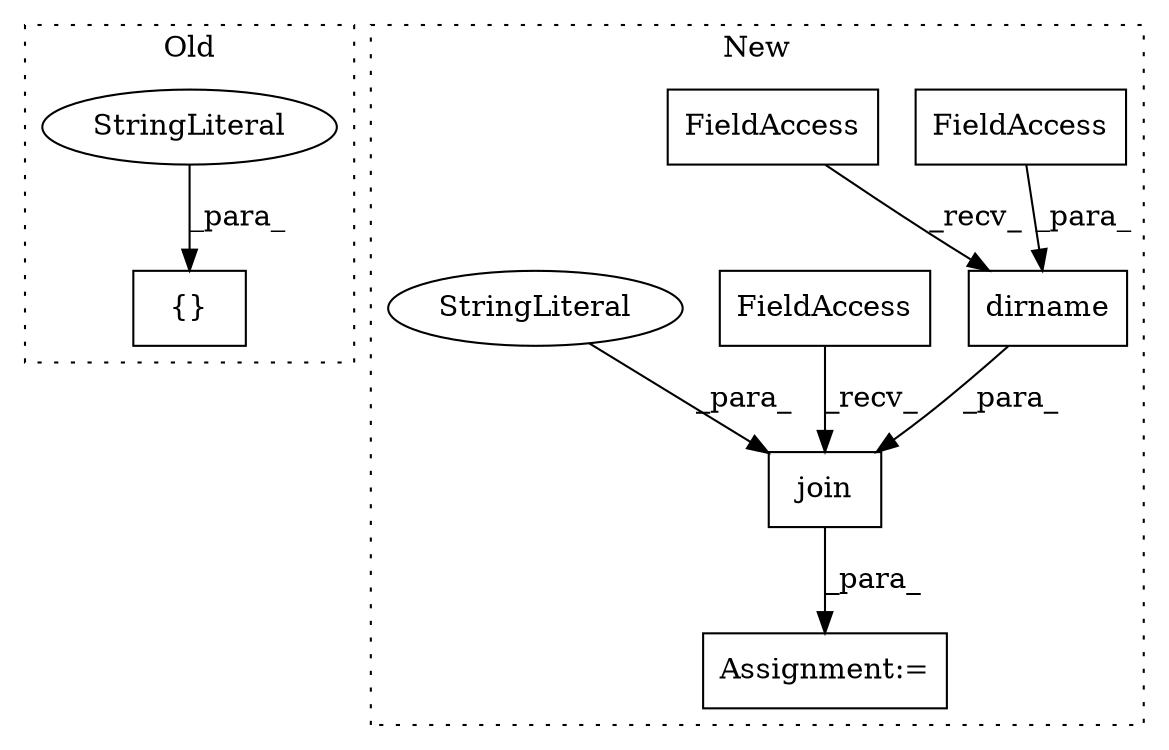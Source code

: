 digraph G {
subgraph cluster0 {
1 [label="{}" a="4" s="24129,24140" l="1,1" shape="box"];
8 [label="StringLiteral" a="45" s="24130" l="10" shape="ellipse"];
label = "Old";
style="dotted";
}
subgraph cluster1 {
2 [label="dirname" a="32" s="28655,28671" l="8,1" shape="box"];
3 [label="FieldAccess" a="22" s="28663" l="8" shape="box"];
4 [label="FieldAccess" a="22" s="28647" l="7" shape="box"];
5 [label="join" a="32" s="28642,28694" l="5,1" shape="box"];
6 [label="FieldAccess" a="22" s="28634" l="7" shape="box"];
7 [label="StringLiteral" a="45" s="28673" l="21" shape="ellipse"];
9 [label="Assignment:=" a="7" s="28633" l="1" shape="box"];
label = "New";
style="dotted";
}
2 -> 5 [label="_para_"];
3 -> 2 [label="_para_"];
4 -> 2 [label="_recv_"];
5 -> 9 [label="_para_"];
6 -> 5 [label="_recv_"];
7 -> 5 [label="_para_"];
8 -> 1 [label="_para_"];
}